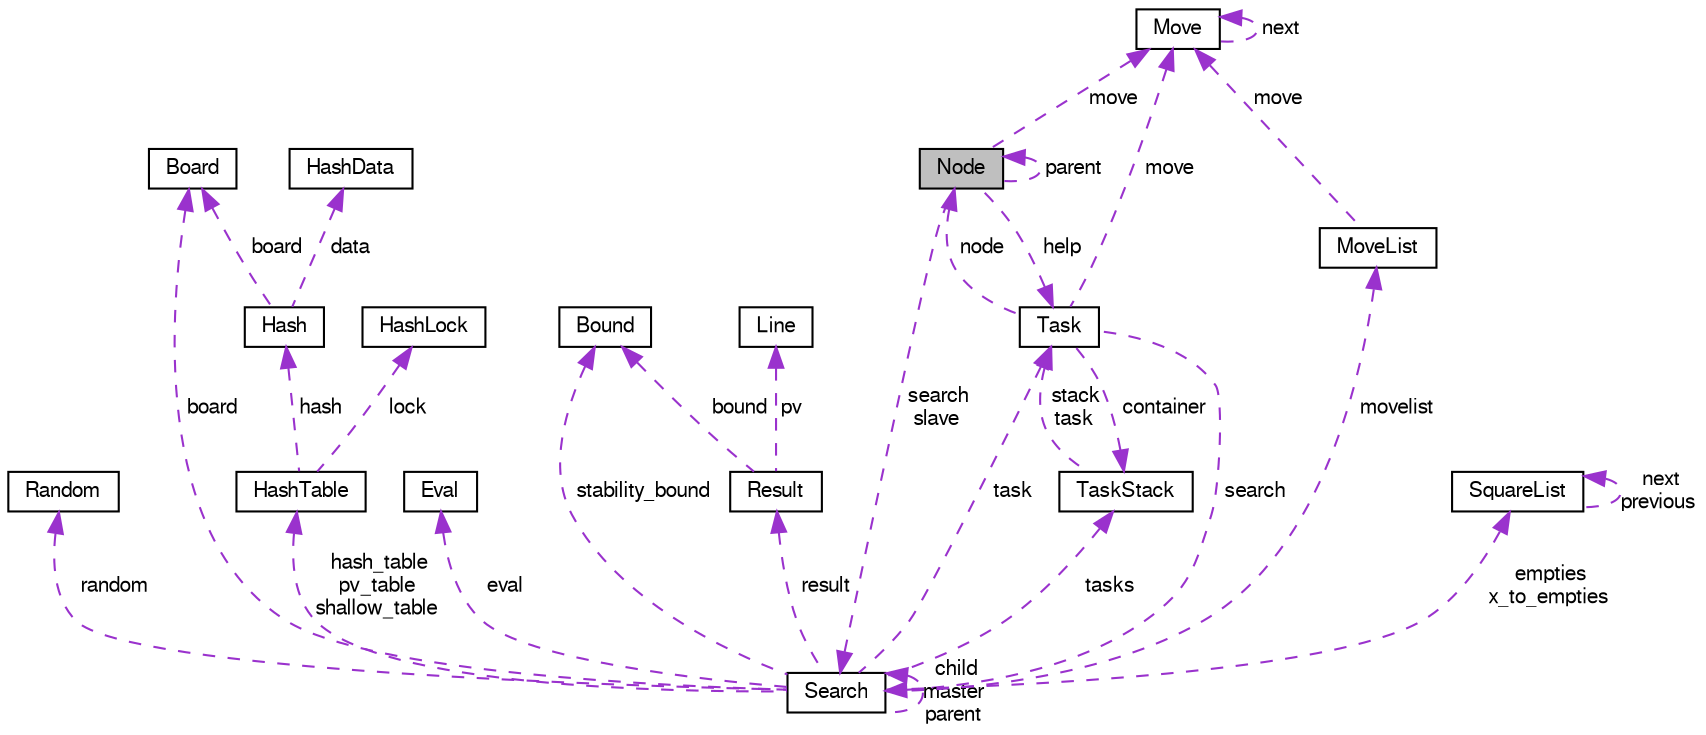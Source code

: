 digraph "Node"
{
 // LATEX_PDF_SIZE
  bgcolor="transparent";
  edge [fontname="FreeSans",fontsize="10",labelfontname="FreeSans",labelfontsize="10"];
  node [fontname="FreeSans",fontsize="10",shape=record];
  Node1 [label="Node",height=0.2,width=0.4,color="black", fillcolor="grey75", style="filled", fontcolor="black",tooltip=" "];
  Node2 -> Node1 [dir="back",color="darkorchid3",fontsize="10",style="dashed",label=" move" ,fontname="FreeSans"];
  Node2 [label="Move",height=0.2,width=0.4,color="black",URL="$structMove.html",tooltip=" "];
  Node2 -> Node2 [dir="back",color="darkorchid3",fontsize="10",style="dashed",label=" next" ,fontname="FreeSans"];
  Node1 -> Node1 [dir="back",color="darkorchid3",fontsize="10",style="dashed",label=" parent" ,fontname="FreeSans"];
  Node3 -> Node1 [dir="back",color="darkorchid3",fontsize="10",style="dashed",label=" help" ,fontname="FreeSans"];
  Node3 [label="Task",height=0.2,width=0.4,color="black",URL="$structTask.html",tooltip=" "];
  Node2 -> Node3 [dir="back",color="darkorchid3",fontsize="10",style="dashed",label=" move" ,fontname="FreeSans"];
  Node1 -> Node3 [dir="back",color="darkorchid3",fontsize="10",style="dashed",label=" node" ,fontname="FreeSans"];
  Node4 -> Node3 [dir="back",color="darkorchid3",fontsize="10",style="dashed",label=" search" ,fontname="FreeSans"];
  Node4 [label="Search",height=0.2,width=0.4,color="black",URL="$structSearch.html",tooltip=" "];
  Node5 -> Node4 [dir="back",color="darkorchid3",fontsize="10",style="dashed",label=" random" ,fontname="FreeSans"];
  Node5 [label="Random",height=0.2,width=0.4,color="black",URL="$structRandom.html",tooltip=" "];
  Node6 -> Node4 [dir="back",color="darkorchid3",fontsize="10",style="dashed",label=" board" ,fontname="FreeSans"];
  Node6 [label="Board",height=0.2,width=0.4,color="black",URL="$structBoard.html",tooltip=" "];
  Node3 -> Node4 [dir="back",color="darkorchid3",fontsize="10",style="dashed",label=" task" ,fontname="FreeSans"];
  Node7 -> Node4 [dir="back",color="darkorchid3",fontsize="10",style="dashed",label=" hash_table\npv_table\nshallow_table" ,fontname="FreeSans"];
  Node7 [label="HashTable",height=0.2,width=0.4,color="black",URL="$structHashTable.html",tooltip=" "];
  Node8 -> Node7 [dir="back",color="darkorchid3",fontsize="10",style="dashed",label=" lock" ,fontname="FreeSans"];
  Node8 [label="HashLock",height=0.2,width=0.4,color="black",URL="$structHashLock.html",tooltip=" "];
  Node9 -> Node7 [dir="back",color="darkorchid3",fontsize="10",style="dashed",label=" hash" ,fontname="FreeSans"];
  Node9 [label="Hash",height=0.2,width=0.4,color="black",URL="$structHash.html",tooltip=" "];
  Node6 -> Node9 [dir="back",color="darkorchid3",fontsize="10",style="dashed",label=" board" ,fontname="FreeSans"];
  Node10 -> Node9 [dir="back",color="darkorchid3",fontsize="10",style="dashed",label=" data" ,fontname="FreeSans"];
  Node10 [label="HashData",height=0.2,width=0.4,color="black",URL="$structHashData.html",tooltip=" "];
  Node4 -> Node4 [dir="back",color="darkorchid3",fontsize="10",style="dashed",label=" child\nmaster\nparent" ,fontname="FreeSans"];
  Node11 -> Node4 [dir="back",color="darkorchid3",fontsize="10",style="dashed",label=" eval" ,fontname="FreeSans"];
  Node11 [label="Eval",height=0.2,width=0.4,color="black",URL="$structEval.html",tooltip="evaluation function"];
  Node12 -> Node4 [dir="back",color="darkorchid3",fontsize="10",style="dashed",label=" stability_bound" ,fontname="FreeSans"];
  Node12 [label="Bound",height=0.2,width=0.4,color="black",URL="$structBound.html",tooltip=" "];
  Node13 -> Node4 [dir="back",color="darkorchid3",fontsize="10",style="dashed",label=" tasks" ,fontname="FreeSans"];
  Node13 [label="TaskStack",height=0.2,width=0.4,color="black",URL="$structTaskStack.html",tooltip=" "];
  Node3 -> Node13 [dir="back",color="darkorchid3",fontsize="10",style="dashed",label=" stack\ntask" ,fontname="FreeSans"];
  Node14 -> Node4 [dir="back",color="darkorchid3",fontsize="10",style="dashed",label=" result" ,fontname="FreeSans"];
  Node14 [label="Result",height=0.2,width=0.4,color="black",URL="$structResult.html",tooltip=" "];
  Node15 -> Node14 [dir="back",color="darkorchid3",fontsize="10",style="dashed",label=" pv" ,fontname="FreeSans"];
  Node15 [label="Line",height=0.2,width=0.4,color="black",URL="$structLine.html",tooltip=" "];
  Node12 -> Node14 [dir="back",color="darkorchid3",fontsize="10",style="dashed",label=" bound" ,fontname="FreeSans"];
  Node16 -> Node4 [dir="back",color="darkorchid3",fontsize="10",style="dashed",label=" movelist" ,fontname="FreeSans"];
  Node16 [label="MoveList",height=0.2,width=0.4,color="black",URL="$structMoveList.html",tooltip=" "];
  Node2 -> Node16 [dir="back",color="darkorchid3",fontsize="10",style="dashed",label=" move" ,fontname="FreeSans"];
  Node17 -> Node4 [dir="back",color="darkorchid3",fontsize="10",style="dashed",label=" empties\nx_to_empties" ,fontname="FreeSans"];
  Node17 [label="SquareList",height=0.2,width=0.4,color="black",URL="$structSquareList.html",tooltip=" "];
  Node17 -> Node17 [dir="back",color="darkorchid3",fontsize="10",style="dashed",label=" next\nprevious" ,fontname="FreeSans"];
  Node13 -> Node3 [dir="back",color="darkorchid3",fontsize="10",style="dashed",label=" container" ,fontname="FreeSans"];
  Node4 -> Node1 [dir="back",color="darkorchid3",fontsize="10",style="dashed",label=" search\nslave" ,fontname="FreeSans"];
}
